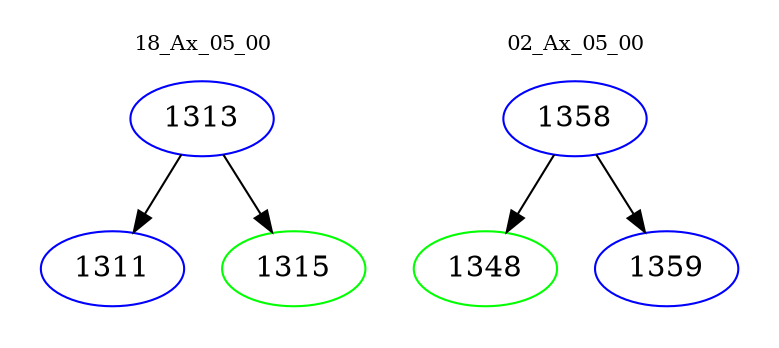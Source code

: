 digraph{
subgraph cluster_0 {
color = white
label = "18_Ax_05_00";
fontsize=10;
T0_1313 [label="1313", color="blue"]
T0_1313 -> T0_1311 [color="black"]
T0_1311 [label="1311", color="blue"]
T0_1313 -> T0_1315 [color="black"]
T0_1315 [label="1315", color="green"]
}
subgraph cluster_1 {
color = white
label = "02_Ax_05_00";
fontsize=10;
T1_1358 [label="1358", color="blue"]
T1_1358 -> T1_1348 [color="black"]
T1_1348 [label="1348", color="green"]
T1_1358 -> T1_1359 [color="black"]
T1_1359 [label="1359", color="blue"]
}
}
